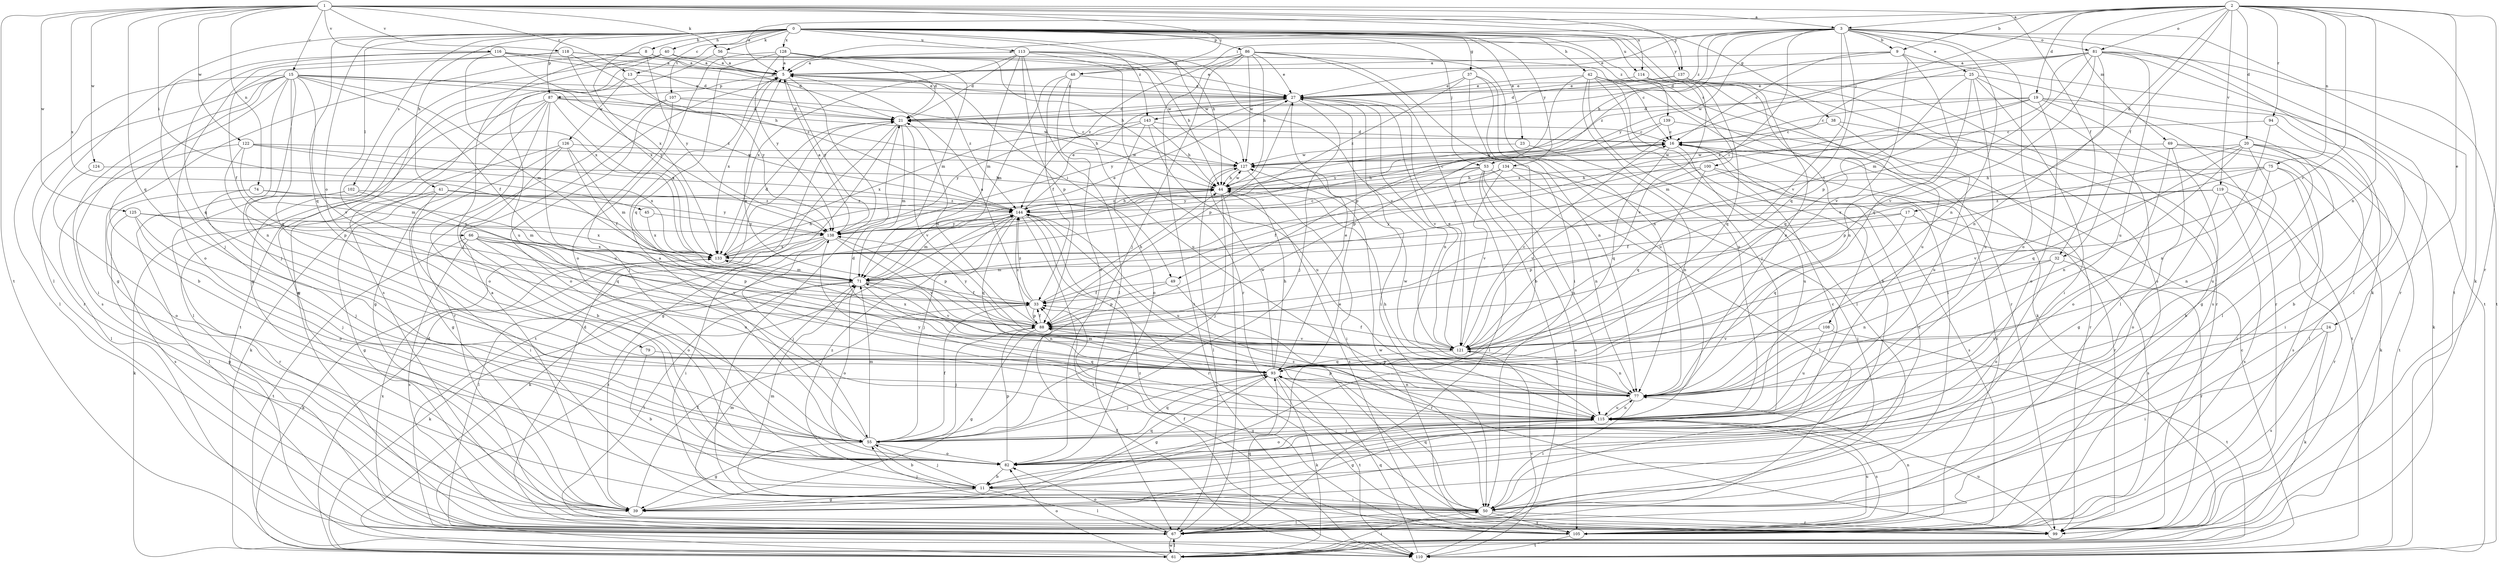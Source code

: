 strict digraph  {
0;
1;
2;
3;
5;
8;
9;
11;
13;
15;
16;
17;
19;
20;
21;
23;
24;
25;
27;
32;
33;
37;
38;
39;
40;
41;
42;
44;
45;
48;
49;
50;
53;
55;
56;
61;
66;
67;
69;
71;
74;
75;
77;
79;
81;
82;
86;
87;
88;
93;
94;
99;
100;
102;
105;
107;
108;
110;
113;
114;
115;
116;
118;
119;
121;
122;
124;
125;
126;
127;
128;
133;
134;
137;
138;
139;
143;
144;
0 -> 8  [label=b];
0 -> 13  [label=c];
0 -> 23  [label=e];
0 -> 37  [label=g];
0 -> 40  [label=h];
0 -> 41  [label=h];
0 -> 42  [label=h];
0 -> 44  [label=h];
0 -> 53  [label=j];
0 -> 56  [label=k];
0 -> 66  [label=l];
0 -> 67  [label=l];
0 -> 79  [label=o];
0 -> 86  [label=p];
0 -> 87  [label=p];
0 -> 93  [label=q];
0 -> 100  [label=s];
0 -> 102  [label=s];
0 -> 105  [label=s];
0 -> 107  [label=t];
0 -> 108  [label=t];
0 -> 113  [label=u];
0 -> 114  [label=u];
0 -> 128  [label=x];
0 -> 133  [label=x];
0 -> 134  [label=y];
0 -> 137  [label=y];
0 -> 139  [label=z];
0 -> 143  [label=z];
1 -> 3  [label=a];
1 -> 13  [label=c];
1 -> 15  [label=c];
1 -> 32  [label=f];
1 -> 38  [label=g];
1 -> 45  [label=i];
1 -> 48  [label=i];
1 -> 56  [label=k];
1 -> 74  [label=n];
1 -> 93  [label=q];
1 -> 110  [label=t];
1 -> 114  [label=u];
1 -> 116  [label=v];
1 -> 118  [label=v];
1 -> 122  [label=w];
1 -> 124  [label=w];
1 -> 125  [label=w];
1 -> 133  [label=x];
1 -> 137  [label=y];
2 -> 3  [label=a];
2 -> 5  [label=a];
2 -> 9  [label=b];
2 -> 17  [label=d];
2 -> 19  [label=d];
2 -> 20  [label=d];
2 -> 24  [label=e];
2 -> 32  [label=f];
2 -> 53  [label=j];
2 -> 61  [label=k];
2 -> 69  [label=m];
2 -> 75  [label=n];
2 -> 77  [label=n];
2 -> 81  [label=o];
2 -> 94  [label=r];
2 -> 99  [label=r];
2 -> 119  [label=v];
2 -> 121  [label=v];
3 -> 5  [label=a];
3 -> 9  [label=b];
3 -> 25  [label=e];
3 -> 27  [label=e];
3 -> 44  [label=h];
3 -> 48  [label=i];
3 -> 49  [label=i];
3 -> 61  [label=k];
3 -> 77  [label=n];
3 -> 81  [label=o];
3 -> 82  [label=o];
3 -> 93  [label=q];
3 -> 110  [label=t];
3 -> 121  [label=v];
3 -> 138  [label=y];
3 -> 143  [label=z];
3 -> 144  [label=z];
5 -> 27  [label=e];
5 -> 49  [label=i];
5 -> 50  [label=i];
5 -> 87  [label=p];
5 -> 133  [label=x];
5 -> 138  [label=y];
5 -> 144  [label=z];
8 -> 5  [label=a];
8 -> 21  [label=d];
8 -> 39  [label=g];
8 -> 55  [label=j];
8 -> 138  [label=y];
9 -> 5  [label=a];
9 -> 16  [label=c];
9 -> 21  [label=d];
9 -> 93  [label=q];
9 -> 110  [label=t];
9 -> 121  [label=v];
11 -> 39  [label=g];
11 -> 50  [label=i];
11 -> 55  [label=j];
11 -> 67  [label=l];
11 -> 93  [label=q];
11 -> 144  [label=z];
13 -> 27  [label=e];
13 -> 39  [label=g];
13 -> 126  [label=w];
13 -> 138  [label=y];
15 -> 11  [label=b];
15 -> 27  [label=e];
15 -> 33  [label=f];
15 -> 50  [label=i];
15 -> 55  [label=j];
15 -> 67  [label=l];
15 -> 71  [label=m];
15 -> 77  [label=n];
15 -> 93  [label=q];
15 -> 99  [label=r];
15 -> 105  [label=s];
15 -> 121  [label=v];
15 -> 138  [label=y];
15 -> 144  [label=z];
16 -> 21  [label=d];
16 -> 93  [label=q];
16 -> 115  [label=u];
16 -> 127  [label=w];
17 -> 88  [label=p];
17 -> 93  [label=q];
17 -> 105  [label=s];
17 -> 138  [label=y];
19 -> 16  [label=c];
19 -> 21  [label=d];
19 -> 39  [label=g];
19 -> 61  [label=k];
19 -> 67  [label=l];
19 -> 71  [label=m];
19 -> 82  [label=o];
19 -> 133  [label=x];
20 -> 11  [label=b];
20 -> 50  [label=i];
20 -> 67  [label=l];
20 -> 77  [label=n];
20 -> 88  [label=p];
20 -> 93  [label=q];
20 -> 115  [label=u];
20 -> 127  [label=w];
21 -> 16  [label=c];
21 -> 39  [label=g];
21 -> 71  [label=m];
21 -> 110  [label=t];
21 -> 121  [label=v];
23 -> 77  [label=n];
23 -> 127  [label=w];
24 -> 50  [label=i];
24 -> 61  [label=k];
24 -> 105  [label=s];
24 -> 121  [label=v];
25 -> 27  [label=e];
25 -> 50  [label=i];
25 -> 67  [label=l];
25 -> 77  [label=n];
25 -> 93  [label=q];
25 -> 99  [label=r];
25 -> 115  [label=u];
27 -> 21  [label=d];
27 -> 50  [label=i];
27 -> 55  [label=j];
27 -> 77  [label=n];
27 -> 88  [label=p];
27 -> 121  [label=v];
27 -> 138  [label=y];
32 -> 71  [label=m];
32 -> 77  [label=n];
32 -> 82  [label=o];
32 -> 99  [label=r];
33 -> 5  [label=a];
33 -> 44  [label=h];
33 -> 88  [label=p];
33 -> 144  [label=z];
37 -> 11  [label=b];
37 -> 27  [label=e];
37 -> 77  [label=n];
37 -> 115  [label=u];
37 -> 144  [label=z];
38 -> 16  [label=c];
38 -> 110  [label=t];
38 -> 115  [label=u];
39 -> 5  [label=a];
39 -> 27  [label=e];
39 -> 33  [label=f];
40 -> 5  [label=a];
40 -> 39  [label=g];
40 -> 44  [label=h];
40 -> 105  [label=s];
40 -> 115  [label=u];
41 -> 39  [label=g];
41 -> 50  [label=i];
41 -> 61  [label=k];
41 -> 138  [label=y];
41 -> 144  [label=z];
42 -> 11  [label=b];
42 -> 27  [label=e];
42 -> 50  [label=i];
42 -> 55  [label=j];
42 -> 61  [label=k];
42 -> 67  [label=l];
42 -> 88  [label=p];
42 -> 99  [label=r];
42 -> 115  [label=u];
44 -> 16  [label=c];
44 -> 55  [label=j];
44 -> 67  [label=l];
44 -> 105  [label=s];
44 -> 127  [label=w];
44 -> 144  [label=z];
45 -> 133  [label=x];
45 -> 138  [label=y];
48 -> 27  [label=e];
48 -> 33  [label=f];
48 -> 71  [label=m];
48 -> 82  [label=o];
48 -> 115  [label=u];
49 -> 33  [label=f];
49 -> 88  [label=p];
49 -> 99  [label=r];
50 -> 16  [label=c];
50 -> 55  [label=j];
50 -> 67  [label=l];
50 -> 71  [label=m];
50 -> 93  [label=q];
50 -> 99  [label=r];
50 -> 105  [label=s];
50 -> 144  [label=z];
53 -> 44  [label=h];
53 -> 67  [label=l];
53 -> 77  [label=n];
53 -> 105  [label=s];
53 -> 110  [label=t];
53 -> 115  [label=u];
53 -> 138  [label=y];
55 -> 5  [label=a];
55 -> 11  [label=b];
55 -> 33  [label=f];
55 -> 39  [label=g];
55 -> 71  [label=m];
55 -> 82  [label=o];
55 -> 93  [label=q];
55 -> 115  [label=u];
56 -> 5  [label=a];
56 -> 16  [label=c];
56 -> 105  [label=s];
61 -> 21  [label=d];
61 -> 50  [label=i];
61 -> 67  [label=l];
61 -> 82  [label=o];
61 -> 144  [label=z];
66 -> 82  [label=o];
66 -> 88  [label=p];
66 -> 105  [label=s];
66 -> 110  [label=t];
66 -> 115  [label=u];
66 -> 121  [label=v];
66 -> 133  [label=x];
67 -> 21  [label=d];
67 -> 61  [label=w];
67 -> 82  [label=o];
67 -> 93  [label=q];
67 -> 133  [label=x];
69 -> 39  [label=g];
69 -> 61  [label=k];
69 -> 82  [label=o];
69 -> 110  [label=t];
69 -> 127  [label=w];
71 -> 33  [label=f];
71 -> 61  [label=k];
71 -> 67  [label=l];
71 -> 77  [label=n];
71 -> 82  [label=o];
71 -> 121  [label=v];
74 -> 55  [label=j];
74 -> 71  [label=m];
74 -> 105  [label=s];
74 -> 144  [label=z];
75 -> 44  [label=h];
75 -> 50  [label=i];
75 -> 77  [label=n];
75 -> 105  [label=s];
75 -> 121  [label=v];
75 -> 133  [label=x];
77 -> 21  [label=d];
77 -> 50  [label=i];
77 -> 71  [label=m];
77 -> 88  [label=p];
77 -> 115  [label=u];
77 -> 127  [label=w];
79 -> 11  [label=b];
79 -> 93  [label=q];
81 -> 5  [label=a];
81 -> 67  [label=l];
81 -> 71  [label=m];
81 -> 77  [label=n];
81 -> 88  [label=p];
81 -> 99  [label=r];
81 -> 110  [label=t];
81 -> 115  [label=u];
81 -> 121  [label=v];
81 -> 127  [label=w];
81 -> 133  [label=x];
82 -> 11  [label=b];
82 -> 16  [label=c];
82 -> 88  [label=p];
86 -> 5  [label=a];
86 -> 27  [label=e];
86 -> 44  [label=h];
86 -> 50  [label=i];
86 -> 55  [label=j];
86 -> 77  [label=n];
86 -> 110  [label=t];
86 -> 121  [label=v];
86 -> 127  [label=w];
86 -> 144  [label=z];
87 -> 21  [label=d];
87 -> 39  [label=g];
87 -> 67  [label=l];
87 -> 82  [label=o];
87 -> 110  [label=t];
87 -> 115  [label=u];
87 -> 127  [label=w];
87 -> 133  [label=x];
88 -> 5  [label=a];
88 -> 21  [label=d];
88 -> 33  [label=f];
88 -> 39  [label=g];
88 -> 55  [label=j];
88 -> 121  [label=v];
88 -> 138  [label=y];
88 -> 144  [label=z];
93 -> 27  [label=e];
93 -> 39  [label=g];
93 -> 44  [label=h];
93 -> 55  [label=j];
93 -> 61  [label=k];
93 -> 77  [label=n];
93 -> 110  [label=t];
93 -> 127  [label=w];
94 -> 11  [label=b];
94 -> 16  [label=c];
94 -> 77  [label=n];
99 -> 71  [label=m];
99 -> 115  [label=u];
100 -> 44  [label=h];
100 -> 93  [label=q];
100 -> 99  [label=r];
100 -> 105  [label=s];
100 -> 121  [label=v];
102 -> 67  [label=l];
102 -> 93  [label=q];
102 -> 99  [label=r];
102 -> 144  [label=z];
105 -> 16  [label=c];
105 -> 33  [label=f];
105 -> 77  [label=n];
105 -> 110  [label=t];
105 -> 115  [label=u];
105 -> 127  [label=w];
105 -> 144  [label=z];
107 -> 21  [label=d];
107 -> 44  [label=h];
107 -> 55  [label=j];
107 -> 82  [label=o];
107 -> 99  [label=r];
108 -> 110  [label=t];
108 -> 115  [label=u];
108 -> 121  [label=v];
110 -> 16  [label=c];
110 -> 33  [label=f];
110 -> 93  [label=q];
110 -> 121  [label=v];
113 -> 5  [label=a];
113 -> 21  [label=d];
113 -> 44  [label=h];
113 -> 67  [label=l];
113 -> 71  [label=m];
113 -> 88  [label=p];
113 -> 99  [label=r];
113 -> 121  [label=v];
113 -> 127  [label=w];
113 -> 133  [label=x];
114 -> 27  [label=e];
114 -> 93  [label=q];
114 -> 115  [label=u];
114 -> 121  [label=v];
115 -> 39  [label=g];
115 -> 44  [label=h];
115 -> 55  [label=j];
115 -> 77  [label=n];
115 -> 82  [label=o];
115 -> 88  [label=p];
115 -> 105  [label=s];
115 -> 138  [label=y];
116 -> 5  [label=a];
116 -> 21  [label=d];
116 -> 27  [label=e];
116 -> 44  [label=h];
116 -> 55  [label=j];
116 -> 93  [label=q];
116 -> 133  [label=x];
118 -> 5  [label=a];
118 -> 27  [label=e];
118 -> 33  [label=f];
118 -> 82  [label=o];
118 -> 133  [label=x];
118 -> 144  [label=z];
119 -> 33  [label=f];
119 -> 82  [label=o];
119 -> 99  [label=r];
119 -> 105  [label=s];
119 -> 144  [label=z];
121 -> 16  [label=c];
121 -> 27  [label=e];
121 -> 33  [label=f];
121 -> 77  [label=n];
121 -> 93  [label=q];
121 -> 133  [label=x];
122 -> 67  [label=l];
122 -> 71  [label=m];
122 -> 88  [label=p];
122 -> 127  [label=w];
122 -> 133  [label=x];
122 -> 144  [label=z];
124 -> 44  [label=h];
124 -> 82  [label=o];
125 -> 39  [label=g];
125 -> 55  [label=j];
125 -> 82  [label=o];
125 -> 133  [label=x];
125 -> 138  [label=y];
126 -> 11  [label=b];
126 -> 33  [label=f];
126 -> 39  [label=g];
126 -> 61  [label=k];
126 -> 71  [label=m];
126 -> 127  [label=w];
127 -> 44  [label=h];
127 -> 50  [label=i];
127 -> 67  [label=l];
128 -> 5  [label=a];
128 -> 21  [label=d];
128 -> 71  [label=m];
128 -> 82  [label=o];
128 -> 93  [label=q];
128 -> 127  [label=w];
128 -> 138  [label=y];
133 -> 16  [label=c];
133 -> 21  [label=d];
133 -> 27  [label=e];
133 -> 44  [label=h];
133 -> 61  [label=k];
133 -> 71  [label=m];
134 -> 33  [label=f];
134 -> 44  [label=h];
134 -> 50  [label=i];
134 -> 67  [label=l];
134 -> 121  [label=v];
137 -> 21  [label=d];
137 -> 27  [label=e];
137 -> 77  [label=n];
137 -> 99  [label=r];
137 -> 105  [label=s];
138 -> 5  [label=a];
138 -> 50  [label=i];
138 -> 55  [label=j];
138 -> 67  [label=l];
138 -> 88  [label=p];
138 -> 121  [label=v];
138 -> 133  [label=x];
139 -> 16  [label=c];
139 -> 88  [label=p];
139 -> 99  [label=r];
139 -> 138  [label=y];
143 -> 16  [label=c];
143 -> 44  [label=h];
143 -> 82  [label=o];
143 -> 115  [label=u];
143 -> 133  [label=x];
143 -> 138  [label=y];
144 -> 27  [label=e];
144 -> 44  [label=h];
144 -> 55  [label=j];
144 -> 61  [label=k];
144 -> 71  [label=m];
144 -> 93  [label=q];
144 -> 99  [label=r];
144 -> 110  [label=t];
144 -> 115  [label=u];
144 -> 138  [label=y];
}

